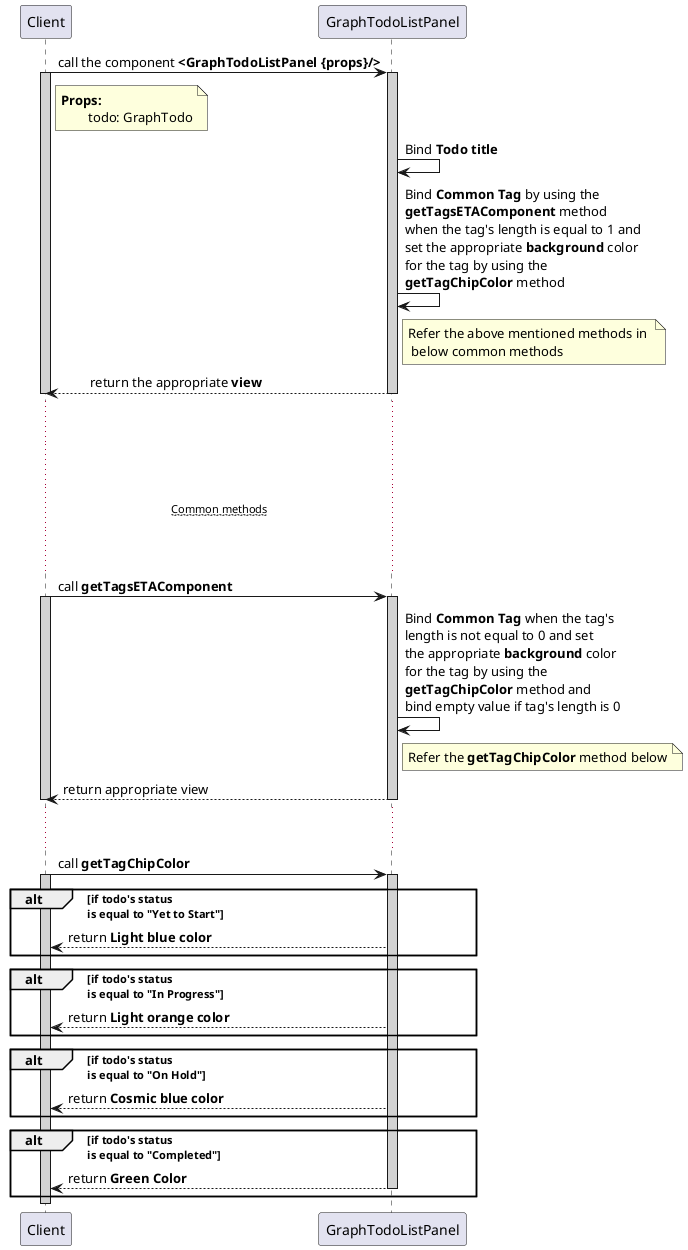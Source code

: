 @startuml GraphTodoListPanel
participant Client
participant GraphTodoListPanel

Client -> GraphTodoListPanel : call the component **<GraphTodoListPanel {props}/>**
activate Client #D3D3D3
activate GraphTodoListPanel #D3D3D3

note right of Client:**Props:** \n\ttodo: GraphTodo

GraphTodoListPanel -> GraphTodoListPanel : Bind **Todo title**
GraphTodoListPanel -> GraphTodoListPanel : Bind **Common Tag** by using the\n**getTagsETAComponent** method \nwhen the tag's length is equal to 1 and \nset the appropriate **background** color \nfor the tag by using the \n**getTagChipColor** method 
note right of GraphTodoListPanel : Refer the above mentioned methods in \n below common methods

Client <-- GraphTodoListPanel : \treturn the appropriate **view**
deactivate GraphTodoListPanel
deactivate Client

... ...
... ...
...~~Common methods~~...
... ...

Client -> GraphTodoListPanel: call **getTagsETAComponent**
activate Client #D3D3D3
activate GraphTodoListPanel #D3D3D3

GraphTodoListPanel -> GraphTodoListPanel : Bind **Common Tag** when the tag's \nlength is not equal to 0 and set \nthe appropriate **background** color \nfor the tag by using the \n**getTagChipColor** method and \nbind empty value if tag's length is 0 
note right of GraphTodoListPanel : Refer the **getTagChipColor** method below 
GraphTodoListPanel --> Client: return appropriate view
deactivate GraphTodoListPanel
deactivate Client
... ...

Client -> GraphTodoListPanel: call **getTagChipColor**
activate Client #D3D3D3
activate GraphTodoListPanel #D3D3D3

alt if todo's status \nis equal to "Yet to Start"
    GraphTodoListPanel --> Client : return **Light blue color**
end

alt if todo's status \nis equal to "In Progress"
    GraphTodoListPanel --> Client : return **Light orange color**
end

alt if todo's status \nis equal to "On Hold"
    GraphTodoListPanel --> Client : return **Cosmic blue color**
end

alt if todo's status \nis equal to "Completed"
    GraphTodoListPanel --> Client : return **Green Color**
    deactivate GraphTodoListPanel
end

deactivate Client

@enduml